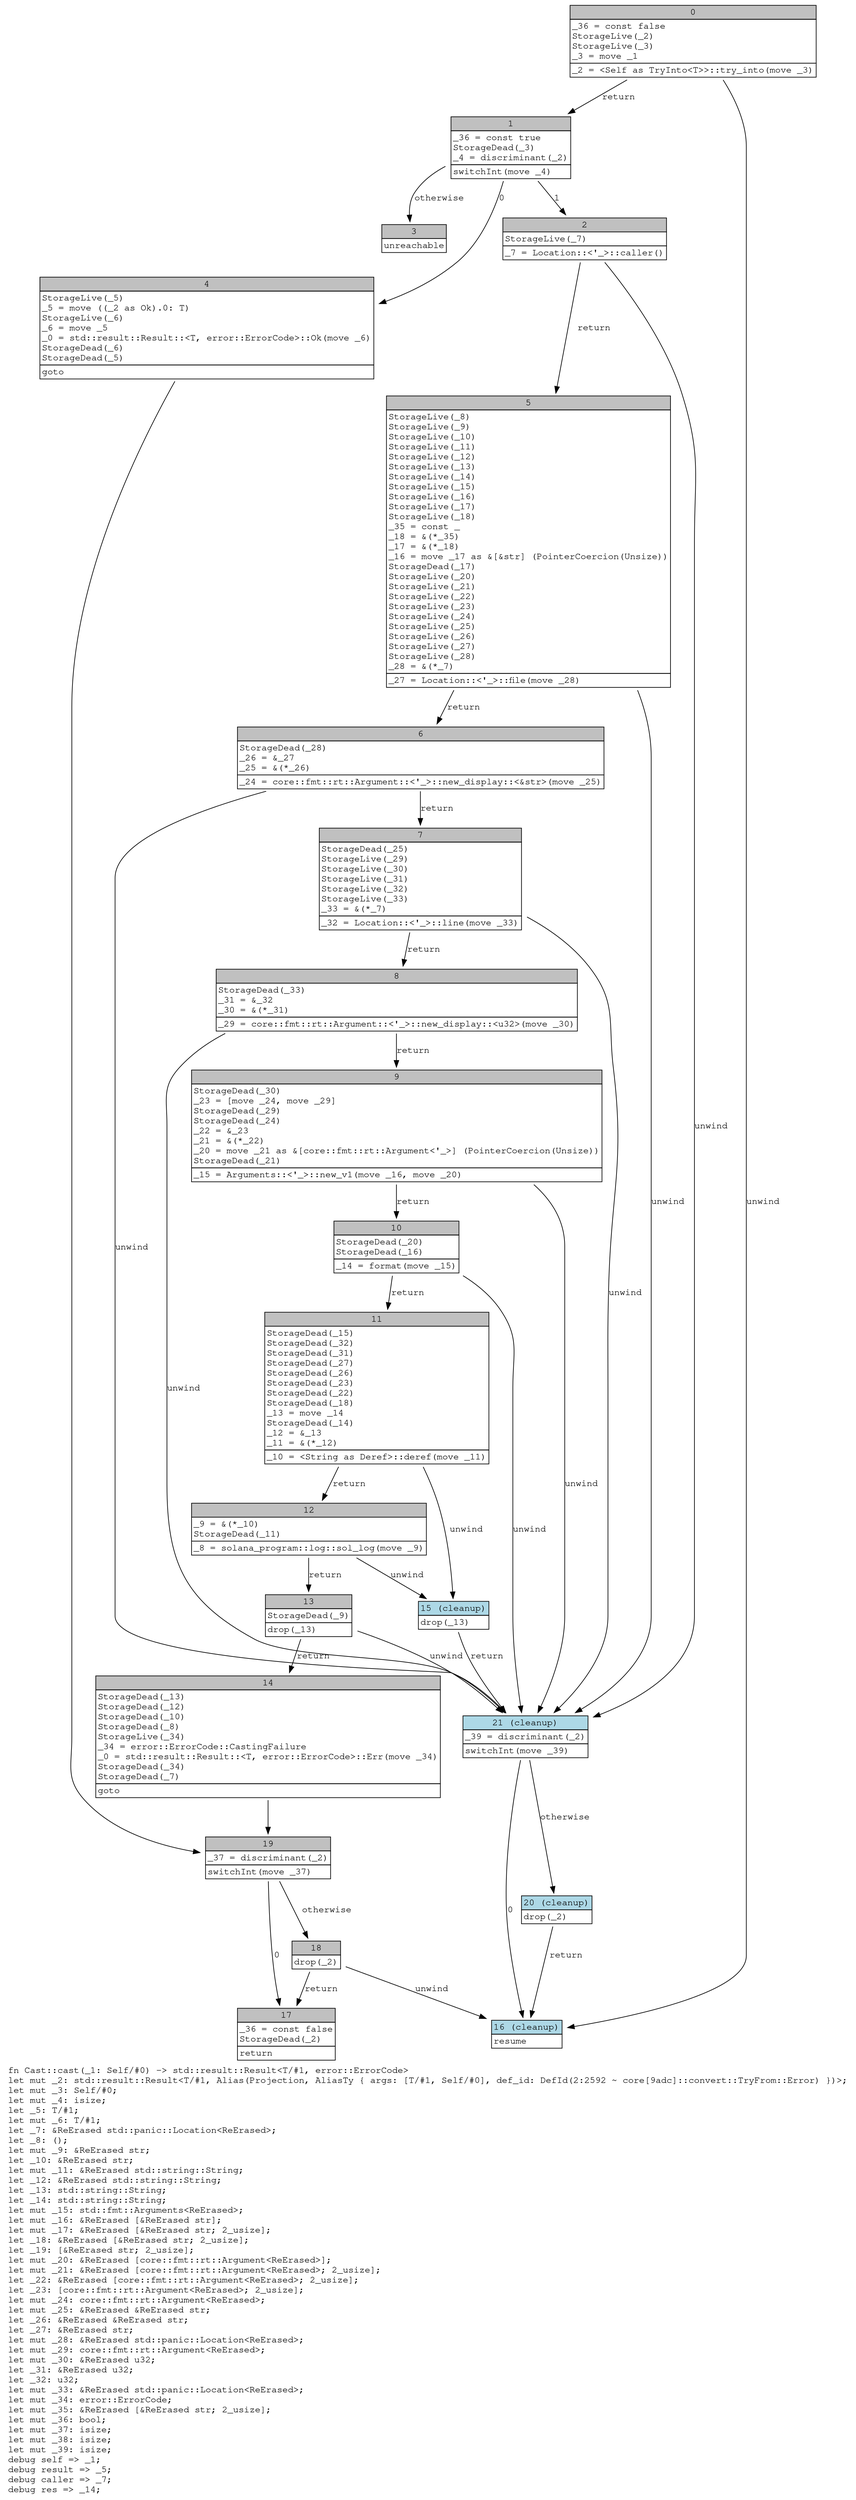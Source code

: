 digraph Mir_0_1961 {
    graph [fontname="Courier, monospace"];
    node [fontname="Courier, monospace"];
    edge [fontname="Courier, monospace"];
    label=<fn Cast::cast(_1: Self/#0) -&gt; std::result::Result&lt;T/#1, error::ErrorCode&gt;<br align="left"/>let mut _2: std::result::Result&lt;T/#1, Alias(Projection, AliasTy { args: [T/#1, Self/#0], def_id: DefId(2:2592 ~ core[9adc]::convert::TryFrom::Error) })&gt;;<br align="left"/>let mut _3: Self/#0;<br align="left"/>let mut _4: isize;<br align="left"/>let _5: T/#1;<br align="left"/>let mut _6: T/#1;<br align="left"/>let _7: &amp;ReErased std::panic::Location&lt;ReErased&gt;;<br align="left"/>let _8: ();<br align="left"/>let mut _9: &amp;ReErased str;<br align="left"/>let _10: &amp;ReErased str;<br align="left"/>let mut _11: &amp;ReErased std::string::String;<br align="left"/>let _12: &amp;ReErased std::string::String;<br align="left"/>let _13: std::string::String;<br align="left"/>let _14: std::string::String;<br align="left"/>let mut _15: std::fmt::Arguments&lt;ReErased&gt;;<br align="left"/>let mut _16: &amp;ReErased [&amp;ReErased str];<br align="left"/>let mut _17: &amp;ReErased [&amp;ReErased str; 2_usize];<br align="left"/>let _18: &amp;ReErased [&amp;ReErased str; 2_usize];<br align="left"/>let _19: [&amp;ReErased str; 2_usize];<br align="left"/>let mut _20: &amp;ReErased [core::fmt::rt::Argument&lt;ReErased&gt;];<br align="left"/>let mut _21: &amp;ReErased [core::fmt::rt::Argument&lt;ReErased&gt;; 2_usize];<br align="left"/>let _22: &amp;ReErased [core::fmt::rt::Argument&lt;ReErased&gt;; 2_usize];<br align="left"/>let _23: [core::fmt::rt::Argument&lt;ReErased&gt;; 2_usize];<br align="left"/>let mut _24: core::fmt::rt::Argument&lt;ReErased&gt;;<br align="left"/>let mut _25: &amp;ReErased &amp;ReErased str;<br align="left"/>let _26: &amp;ReErased &amp;ReErased str;<br align="left"/>let _27: &amp;ReErased str;<br align="left"/>let mut _28: &amp;ReErased std::panic::Location&lt;ReErased&gt;;<br align="left"/>let mut _29: core::fmt::rt::Argument&lt;ReErased&gt;;<br align="left"/>let mut _30: &amp;ReErased u32;<br align="left"/>let _31: &amp;ReErased u32;<br align="left"/>let _32: u32;<br align="left"/>let mut _33: &amp;ReErased std::panic::Location&lt;ReErased&gt;;<br align="left"/>let mut _34: error::ErrorCode;<br align="left"/>let mut _35: &amp;ReErased [&amp;ReErased str; 2_usize];<br align="left"/>let mut _36: bool;<br align="left"/>let mut _37: isize;<br align="left"/>let mut _38: isize;<br align="left"/>let mut _39: isize;<br align="left"/>debug self =&gt; _1;<br align="left"/>debug result =&gt; _5;<br align="left"/>debug caller =&gt; _7;<br align="left"/>debug res =&gt; _14;<br align="left"/>>;
    bb0__0_1961 [shape="none", label=<<table border="0" cellborder="1" cellspacing="0"><tr><td bgcolor="gray" align="center" colspan="1">0</td></tr><tr><td align="left" balign="left">_36 = const false<br/>StorageLive(_2)<br/>StorageLive(_3)<br/>_3 = move _1<br/></td></tr><tr><td align="left">_2 = &lt;Self as TryInto&lt;T&gt;&gt;::try_into(move _3)</td></tr></table>>];
    bb1__0_1961 [shape="none", label=<<table border="0" cellborder="1" cellspacing="0"><tr><td bgcolor="gray" align="center" colspan="1">1</td></tr><tr><td align="left" balign="left">_36 = const true<br/>StorageDead(_3)<br/>_4 = discriminant(_2)<br/></td></tr><tr><td align="left">switchInt(move _4)</td></tr></table>>];
    bb2__0_1961 [shape="none", label=<<table border="0" cellborder="1" cellspacing="0"><tr><td bgcolor="gray" align="center" colspan="1">2</td></tr><tr><td align="left" balign="left">StorageLive(_7)<br/></td></tr><tr><td align="left">_7 = Location::&lt;'_&gt;::caller()</td></tr></table>>];
    bb3__0_1961 [shape="none", label=<<table border="0" cellborder="1" cellspacing="0"><tr><td bgcolor="gray" align="center" colspan="1">3</td></tr><tr><td align="left">unreachable</td></tr></table>>];
    bb4__0_1961 [shape="none", label=<<table border="0" cellborder="1" cellspacing="0"><tr><td bgcolor="gray" align="center" colspan="1">4</td></tr><tr><td align="left" balign="left">StorageLive(_5)<br/>_5 = move ((_2 as Ok).0: T)<br/>StorageLive(_6)<br/>_6 = move _5<br/>_0 = std::result::Result::&lt;T, error::ErrorCode&gt;::Ok(move _6)<br/>StorageDead(_6)<br/>StorageDead(_5)<br/></td></tr><tr><td align="left">goto</td></tr></table>>];
    bb5__0_1961 [shape="none", label=<<table border="0" cellborder="1" cellspacing="0"><tr><td bgcolor="gray" align="center" colspan="1">5</td></tr><tr><td align="left" balign="left">StorageLive(_8)<br/>StorageLive(_9)<br/>StorageLive(_10)<br/>StorageLive(_11)<br/>StorageLive(_12)<br/>StorageLive(_13)<br/>StorageLive(_14)<br/>StorageLive(_15)<br/>StorageLive(_16)<br/>StorageLive(_17)<br/>StorageLive(_18)<br/>_35 = const _<br/>_18 = &amp;(*_35)<br/>_17 = &amp;(*_18)<br/>_16 = move _17 as &amp;[&amp;str] (PointerCoercion(Unsize))<br/>StorageDead(_17)<br/>StorageLive(_20)<br/>StorageLive(_21)<br/>StorageLive(_22)<br/>StorageLive(_23)<br/>StorageLive(_24)<br/>StorageLive(_25)<br/>StorageLive(_26)<br/>StorageLive(_27)<br/>StorageLive(_28)<br/>_28 = &amp;(*_7)<br/></td></tr><tr><td align="left">_27 = Location::&lt;'_&gt;::file(move _28)</td></tr></table>>];
    bb6__0_1961 [shape="none", label=<<table border="0" cellborder="1" cellspacing="0"><tr><td bgcolor="gray" align="center" colspan="1">6</td></tr><tr><td align="left" balign="left">StorageDead(_28)<br/>_26 = &amp;_27<br/>_25 = &amp;(*_26)<br/></td></tr><tr><td align="left">_24 = core::fmt::rt::Argument::&lt;'_&gt;::new_display::&lt;&amp;str&gt;(move _25)</td></tr></table>>];
    bb7__0_1961 [shape="none", label=<<table border="0" cellborder="1" cellspacing="0"><tr><td bgcolor="gray" align="center" colspan="1">7</td></tr><tr><td align="left" balign="left">StorageDead(_25)<br/>StorageLive(_29)<br/>StorageLive(_30)<br/>StorageLive(_31)<br/>StorageLive(_32)<br/>StorageLive(_33)<br/>_33 = &amp;(*_7)<br/></td></tr><tr><td align="left">_32 = Location::&lt;'_&gt;::line(move _33)</td></tr></table>>];
    bb8__0_1961 [shape="none", label=<<table border="0" cellborder="1" cellspacing="0"><tr><td bgcolor="gray" align="center" colspan="1">8</td></tr><tr><td align="left" balign="left">StorageDead(_33)<br/>_31 = &amp;_32<br/>_30 = &amp;(*_31)<br/></td></tr><tr><td align="left">_29 = core::fmt::rt::Argument::&lt;'_&gt;::new_display::&lt;u32&gt;(move _30)</td></tr></table>>];
    bb9__0_1961 [shape="none", label=<<table border="0" cellborder="1" cellspacing="0"><tr><td bgcolor="gray" align="center" colspan="1">9</td></tr><tr><td align="left" balign="left">StorageDead(_30)<br/>_23 = [move _24, move _29]<br/>StorageDead(_29)<br/>StorageDead(_24)<br/>_22 = &amp;_23<br/>_21 = &amp;(*_22)<br/>_20 = move _21 as &amp;[core::fmt::rt::Argument&lt;'_&gt;] (PointerCoercion(Unsize))<br/>StorageDead(_21)<br/></td></tr><tr><td align="left">_15 = Arguments::&lt;'_&gt;::new_v1(move _16, move _20)</td></tr></table>>];
    bb10__0_1961 [shape="none", label=<<table border="0" cellborder="1" cellspacing="0"><tr><td bgcolor="gray" align="center" colspan="1">10</td></tr><tr><td align="left" balign="left">StorageDead(_20)<br/>StorageDead(_16)<br/></td></tr><tr><td align="left">_14 = format(move _15)</td></tr></table>>];
    bb11__0_1961 [shape="none", label=<<table border="0" cellborder="1" cellspacing="0"><tr><td bgcolor="gray" align="center" colspan="1">11</td></tr><tr><td align="left" balign="left">StorageDead(_15)<br/>StorageDead(_32)<br/>StorageDead(_31)<br/>StorageDead(_27)<br/>StorageDead(_26)<br/>StorageDead(_23)<br/>StorageDead(_22)<br/>StorageDead(_18)<br/>_13 = move _14<br/>StorageDead(_14)<br/>_12 = &amp;_13<br/>_11 = &amp;(*_12)<br/></td></tr><tr><td align="left">_10 = &lt;String as Deref&gt;::deref(move _11)</td></tr></table>>];
    bb12__0_1961 [shape="none", label=<<table border="0" cellborder="1" cellspacing="0"><tr><td bgcolor="gray" align="center" colspan="1">12</td></tr><tr><td align="left" balign="left">_9 = &amp;(*_10)<br/>StorageDead(_11)<br/></td></tr><tr><td align="left">_8 = solana_program::log::sol_log(move _9)</td></tr></table>>];
    bb13__0_1961 [shape="none", label=<<table border="0" cellborder="1" cellspacing="0"><tr><td bgcolor="gray" align="center" colspan="1">13</td></tr><tr><td align="left" balign="left">StorageDead(_9)<br/></td></tr><tr><td align="left">drop(_13)</td></tr></table>>];
    bb14__0_1961 [shape="none", label=<<table border="0" cellborder="1" cellspacing="0"><tr><td bgcolor="gray" align="center" colspan="1">14</td></tr><tr><td align="left" balign="left">StorageDead(_13)<br/>StorageDead(_12)<br/>StorageDead(_10)<br/>StorageDead(_8)<br/>StorageLive(_34)<br/>_34 = error::ErrorCode::CastingFailure<br/>_0 = std::result::Result::&lt;T, error::ErrorCode&gt;::Err(move _34)<br/>StorageDead(_34)<br/>StorageDead(_7)<br/></td></tr><tr><td align="left">goto</td></tr></table>>];
    bb15__0_1961 [shape="none", label=<<table border="0" cellborder="1" cellspacing="0"><tr><td bgcolor="lightblue" align="center" colspan="1">15 (cleanup)</td></tr><tr><td align="left">drop(_13)</td></tr></table>>];
    bb16__0_1961 [shape="none", label=<<table border="0" cellborder="1" cellspacing="0"><tr><td bgcolor="lightblue" align="center" colspan="1">16 (cleanup)</td></tr><tr><td align="left">resume</td></tr></table>>];
    bb17__0_1961 [shape="none", label=<<table border="0" cellborder="1" cellspacing="0"><tr><td bgcolor="gray" align="center" colspan="1">17</td></tr><tr><td align="left" balign="left">_36 = const false<br/>StorageDead(_2)<br/></td></tr><tr><td align="left">return</td></tr></table>>];
    bb18__0_1961 [shape="none", label=<<table border="0" cellborder="1" cellspacing="0"><tr><td bgcolor="gray" align="center" colspan="1">18</td></tr><tr><td align="left">drop(_2)</td></tr></table>>];
    bb19__0_1961 [shape="none", label=<<table border="0" cellborder="1" cellspacing="0"><tr><td bgcolor="gray" align="center" colspan="1">19</td></tr><tr><td align="left" balign="left">_37 = discriminant(_2)<br/></td></tr><tr><td align="left">switchInt(move _37)</td></tr></table>>];
    bb20__0_1961 [shape="none", label=<<table border="0" cellborder="1" cellspacing="0"><tr><td bgcolor="lightblue" align="center" colspan="1">20 (cleanup)</td></tr><tr><td align="left">drop(_2)</td></tr></table>>];
    bb21__0_1961 [shape="none", label=<<table border="0" cellborder="1" cellspacing="0"><tr><td bgcolor="lightblue" align="center" colspan="1">21 (cleanup)</td></tr><tr><td align="left" balign="left">_39 = discriminant(_2)<br/></td></tr><tr><td align="left">switchInt(move _39)</td></tr></table>>];
    bb0__0_1961 -> bb1__0_1961 [label="return"];
    bb0__0_1961 -> bb16__0_1961 [label="unwind"];
    bb1__0_1961 -> bb4__0_1961 [label="0"];
    bb1__0_1961 -> bb2__0_1961 [label="1"];
    bb1__0_1961 -> bb3__0_1961 [label="otherwise"];
    bb2__0_1961 -> bb5__0_1961 [label="return"];
    bb2__0_1961 -> bb21__0_1961 [label="unwind"];
    bb4__0_1961 -> bb19__0_1961 [label=""];
    bb5__0_1961 -> bb6__0_1961 [label="return"];
    bb5__0_1961 -> bb21__0_1961 [label="unwind"];
    bb6__0_1961 -> bb7__0_1961 [label="return"];
    bb6__0_1961 -> bb21__0_1961 [label="unwind"];
    bb7__0_1961 -> bb8__0_1961 [label="return"];
    bb7__0_1961 -> bb21__0_1961 [label="unwind"];
    bb8__0_1961 -> bb9__0_1961 [label="return"];
    bb8__0_1961 -> bb21__0_1961 [label="unwind"];
    bb9__0_1961 -> bb10__0_1961 [label="return"];
    bb9__0_1961 -> bb21__0_1961 [label="unwind"];
    bb10__0_1961 -> bb11__0_1961 [label="return"];
    bb10__0_1961 -> bb21__0_1961 [label="unwind"];
    bb11__0_1961 -> bb12__0_1961 [label="return"];
    bb11__0_1961 -> bb15__0_1961 [label="unwind"];
    bb12__0_1961 -> bb13__0_1961 [label="return"];
    bb12__0_1961 -> bb15__0_1961 [label="unwind"];
    bb13__0_1961 -> bb14__0_1961 [label="return"];
    bb13__0_1961 -> bb21__0_1961 [label="unwind"];
    bb14__0_1961 -> bb19__0_1961 [label=""];
    bb15__0_1961 -> bb21__0_1961 [label="return"];
    bb18__0_1961 -> bb17__0_1961 [label="return"];
    bb18__0_1961 -> bb16__0_1961 [label="unwind"];
    bb19__0_1961 -> bb17__0_1961 [label="0"];
    bb19__0_1961 -> bb18__0_1961 [label="otherwise"];
    bb20__0_1961 -> bb16__0_1961 [label="return"];
    bb21__0_1961 -> bb16__0_1961 [label="0"];
    bb21__0_1961 -> bb20__0_1961 [label="otherwise"];
}
